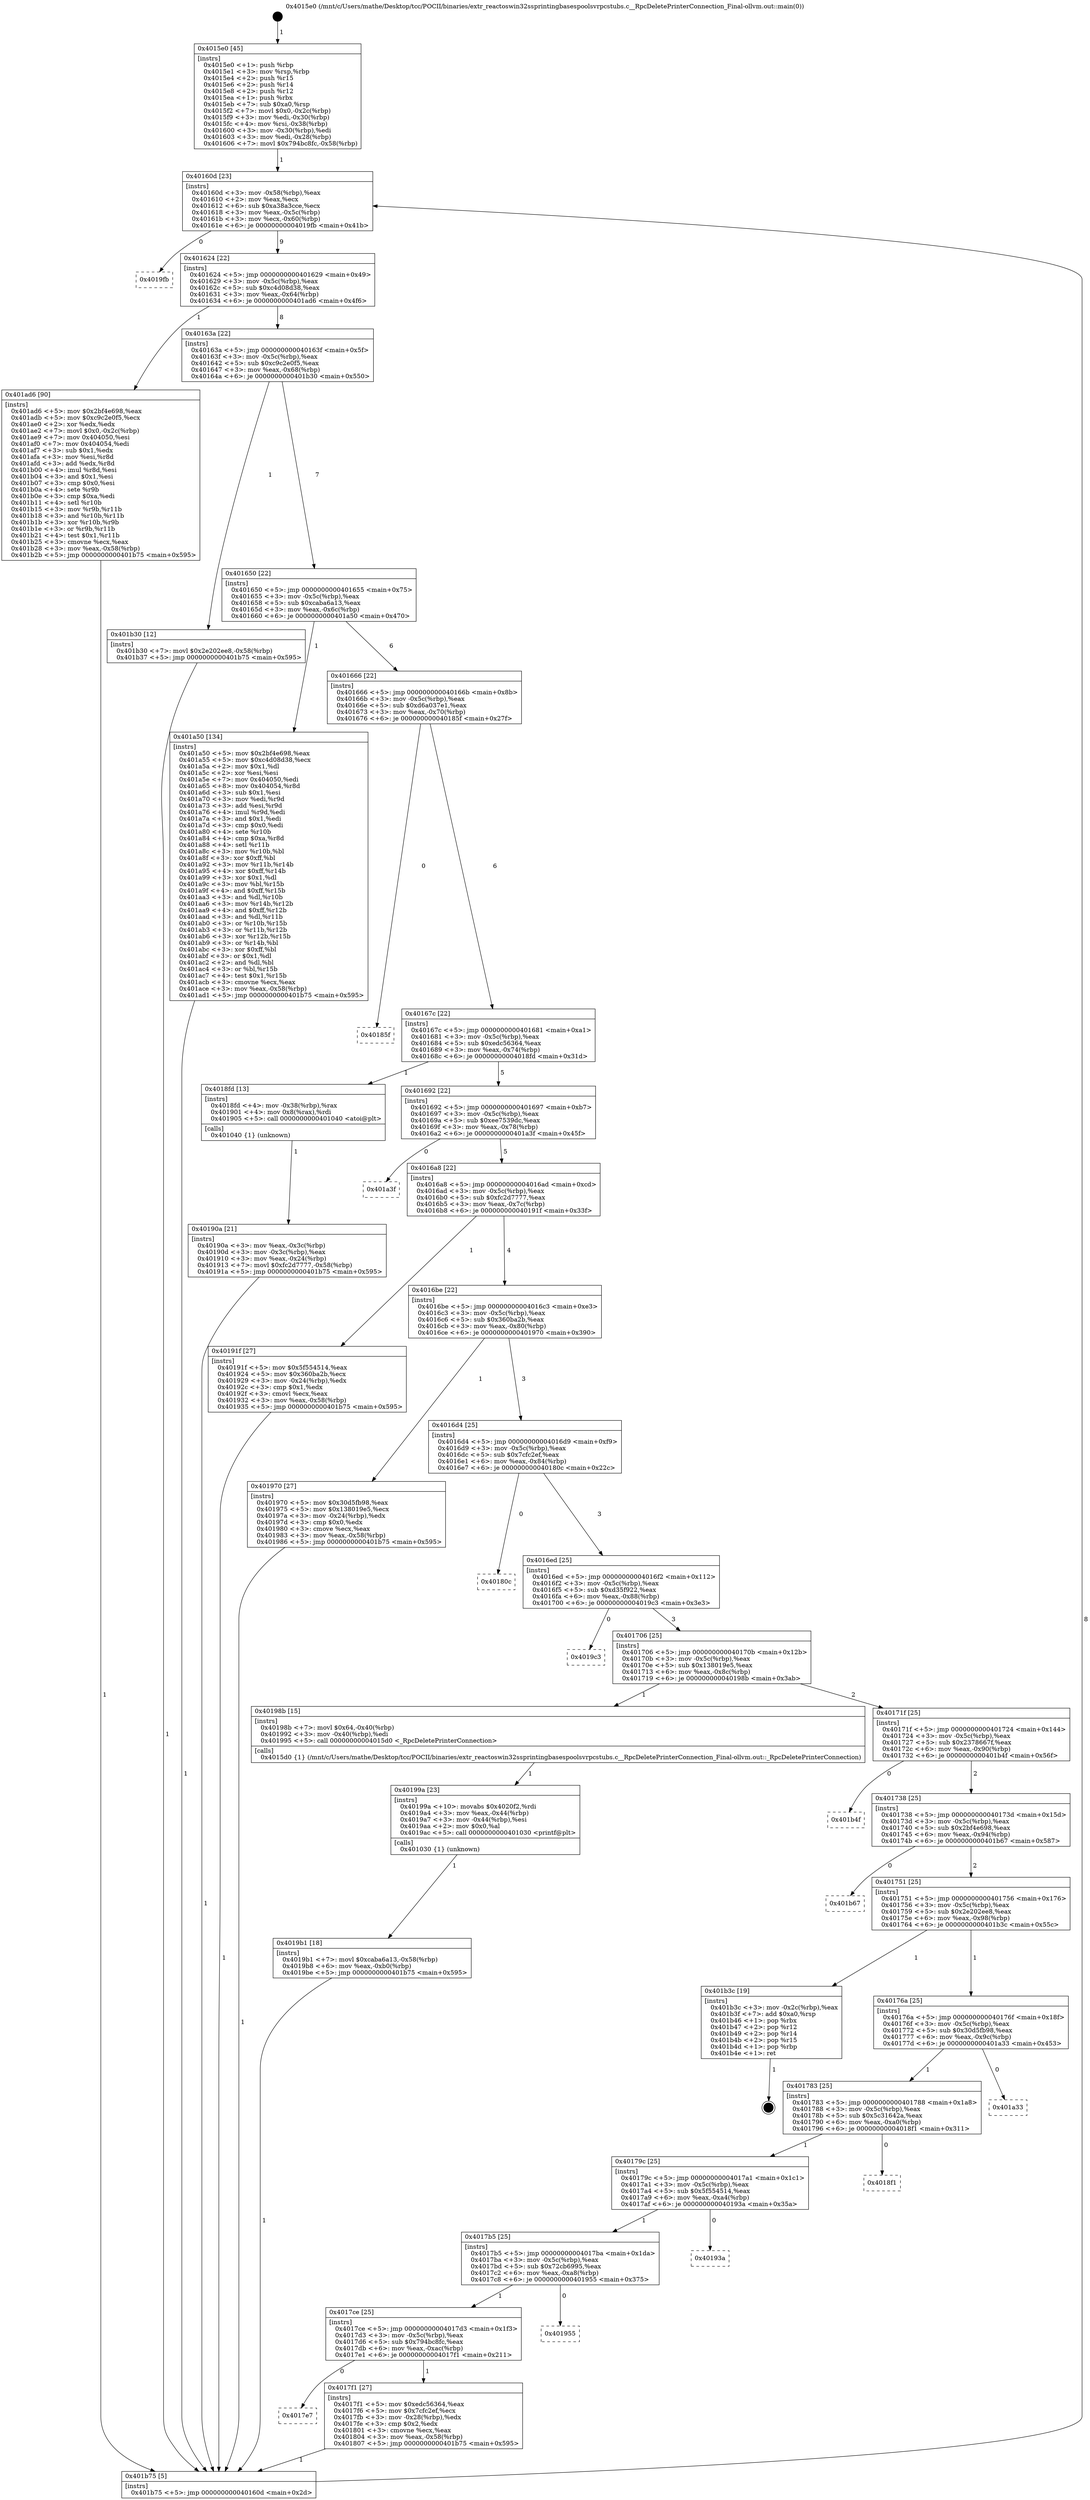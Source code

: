 digraph "0x4015e0" {
  label = "0x4015e0 (/mnt/c/Users/mathe/Desktop/tcc/POCII/binaries/extr_reactoswin32ssprintingbasespoolsvrpcstubs.c__RpcDeletePrinterConnection_Final-ollvm.out::main(0))"
  labelloc = "t"
  node[shape=record]

  Entry [label="",width=0.3,height=0.3,shape=circle,fillcolor=black,style=filled]
  "0x40160d" [label="{
     0x40160d [23]\l
     | [instrs]\l
     &nbsp;&nbsp;0x40160d \<+3\>: mov -0x58(%rbp),%eax\l
     &nbsp;&nbsp;0x401610 \<+2\>: mov %eax,%ecx\l
     &nbsp;&nbsp;0x401612 \<+6\>: sub $0xa38a3cce,%ecx\l
     &nbsp;&nbsp;0x401618 \<+3\>: mov %eax,-0x5c(%rbp)\l
     &nbsp;&nbsp;0x40161b \<+3\>: mov %ecx,-0x60(%rbp)\l
     &nbsp;&nbsp;0x40161e \<+6\>: je 00000000004019fb \<main+0x41b\>\l
  }"]
  "0x4019fb" [label="{
     0x4019fb\l
  }", style=dashed]
  "0x401624" [label="{
     0x401624 [22]\l
     | [instrs]\l
     &nbsp;&nbsp;0x401624 \<+5\>: jmp 0000000000401629 \<main+0x49\>\l
     &nbsp;&nbsp;0x401629 \<+3\>: mov -0x5c(%rbp),%eax\l
     &nbsp;&nbsp;0x40162c \<+5\>: sub $0xc4d08d38,%eax\l
     &nbsp;&nbsp;0x401631 \<+3\>: mov %eax,-0x64(%rbp)\l
     &nbsp;&nbsp;0x401634 \<+6\>: je 0000000000401ad6 \<main+0x4f6\>\l
  }"]
  Exit [label="",width=0.3,height=0.3,shape=circle,fillcolor=black,style=filled,peripheries=2]
  "0x401ad6" [label="{
     0x401ad6 [90]\l
     | [instrs]\l
     &nbsp;&nbsp;0x401ad6 \<+5\>: mov $0x2bf4e698,%eax\l
     &nbsp;&nbsp;0x401adb \<+5\>: mov $0xc9c2e0f5,%ecx\l
     &nbsp;&nbsp;0x401ae0 \<+2\>: xor %edx,%edx\l
     &nbsp;&nbsp;0x401ae2 \<+7\>: movl $0x0,-0x2c(%rbp)\l
     &nbsp;&nbsp;0x401ae9 \<+7\>: mov 0x404050,%esi\l
     &nbsp;&nbsp;0x401af0 \<+7\>: mov 0x404054,%edi\l
     &nbsp;&nbsp;0x401af7 \<+3\>: sub $0x1,%edx\l
     &nbsp;&nbsp;0x401afa \<+3\>: mov %esi,%r8d\l
     &nbsp;&nbsp;0x401afd \<+3\>: add %edx,%r8d\l
     &nbsp;&nbsp;0x401b00 \<+4\>: imul %r8d,%esi\l
     &nbsp;&nbsp;0x401b04 \<+3\>: and $0x1,%esi\l
     &nbsp;&nbsp;0x401b07 \<+3\>: cmp $0x0,%esi\l
     &nbsp;&nbsp;0x401b0a \<+4\>: sete %r9b\l
     &nbsp;&nbsp;0x401b0e \<+3\>: cmp $0xa,%edi\l
     &nbsp;&nbsp;0x401b11 \<+4\>: setl %r10b\l
     &nbsp;&nbsp;0x401b15 \<+3\>: mov %r9b,%r11b\l
     &nbsp;&nbsp;0x401b18 \<+3\>: and %r10b,%r11b\l
     &nbsp;&nbsp;0x401b1b \<+3\>: xor %r10b,%r9b\l
     &nbsp;&nbsp;0x401b1e \<+3\>: or %r9b,%r11b\l
     &nbsp;&nbsp;0x401b21 \<+4\>: test $0x1,%r11b\l
     &nbsp;&nbsp;0x401b25 \<+3\>: cmovne %ecx,%eax\l
     &nbsp;&nbsp;0x401b28 \<+3\>: mov %eax,-0x58(%rbp)\l
     &nbsp;&nbsp;0x401b2b \<+5\>: jmp 0000000000401b75 \<main+0x595\>\l
  }"]
  "0x40163a" [label="{
     0x40163a [22]\l
     | [instrs]\l
     &nbsp;&nbsp;0x40163a \<+5\>: jmp 000000000040163f \<main+0x5f\>\l
     &nbsp;&nbsp;0x40163f \<+3\>: mov -0x5c(%rbp),%eax\l
     &nbsp;&nbsp;0x401642 \<+5\>: sub $0xc9c2e0f5,%eax\l
     &nbsp;&nbsp;0x401647 \<+3\>: mov %eax,-0x68(%rbp)\l
     &nbsp;&nbsp;0x40164a \<+6\>: je 0000000000401b30 \<main+0x550\>\l
  }"]
  "0x4019b1" [label="{
     0x4019b1 [18]\l
     | [instrs]\l
     &nbsp;&nbsp;0x4019b1 \<+7\>: movl $0xcaba6a13,-0x58(%rbp)\l
     &nbsp;&nbsp;0x4019b8 \<+6\>: mov %eax,-0xb0(%rbp)\l
     &nbsp;&nbsp;0x4019be \<+5\>: jmp 0000000000401b75 \<main+0x595\>\l
  }"]
  "0x401b30" [label="{
     0x401b30 [12]\l
     | [instrs]\l
     &nbsp;&nbsp;0x401b30 \<+7\>: movl $0x2e202ee8,-0x58(%rbp)\l
     &nbsp;&nbsp;0x401b37 \<+5\>: jmp 0000000000401b75 \<main+0x595\>\l
  }"]
  "0x401650" [label="{
     0x401650 [22]\l
     | [instrs]\l
     &nbsp;&nbsp;0x401650 \<+5\>: jmp 0000000000401655 \<main+0x75\>\l
     &nbsp;&nbsp;0x401655 \<+3\>: mov -0x5c(%rbp),%eax\l
     &nbsp;&nbsp;0x401658 \<+5\>: sub $0xcaba6a13,%eax\l
     &nbsp;&nbsp;0x40165d \<+3\>: mov %eax,-0x6c(%rbp)\l
     &nbsp;&nbsp;0x401660 \<+6\>: je 0000000000401a50 \<main+0x470\>\l
  }"]
  "0x40199a" [label="{
     0x40199a [23]\l
     | [instrs]\l
     &nbsp;&nbsp;0x40199a \<+10\>: movabs $0x4020f2,%rdi\l
     &nbsp;&nbsp;0x4019a4 \<+3\>: mov %eax,-0x44(%rbp)\l
     &nbsp;&nbsp;0x4019a7 \<+3\>: mov -0x44(%rbp),%esi\l
     &nbsp;&nbsp;0x4019aa \<+2\>: mov $0x0,%al\l
     &nbsp;&nbsp;0x4019ac \<+5\>: call 0000000000401030 \<printf@plt\>\l
     | [calls]\l
     &nbsp;&nbsp;0x401030 \{1\} (unknown)\l
  }"]
  "0x401a50" [label="{
     0x401a50 [134]\l
     | [instrs]\l
     &nbsp;&nbsp;0x401a50 \<+5\>: mov $0x2bf4e698,%eax\l
     &nbsp;&nbsp;0x401a55 \<+5\>: mov $0xc4d08d38,%ecx\l
     &nbsp;&nbsp;0x401a5a \<+2\>: mov $0x1,%dl\l
     &nbsp;&nbsp;0x401a5c \<+2\>: xor %esi,%esi\l
     &nbsp;&nbsp;0x401a5e \<+7\>: mov 0x404050,%edi\l
     &nbsp;&nbsp;0x401a65 \<+8\>: mov 0x404054,%r8d\l
     &nbsp;&nbsp;0x401a6d \<+3\>: sub $0x1,%esi\l
     &nbsp;&nbsp;0x401a70 \<+3\>: mov %edi,%r9d\l
     &nbsp;&nbsp;0x401a73 \<+3\>: add %esi,%r9d\l
     &nbsp;&nbsp;0x401a76 \<+4\>: imul %r9d,%edi\l
     &nbsp;&nbsp;0x401a7a \<+3\>: and $0x1,%edi\l
     &nbsp;&nbsp;0x401a7d \<+3\>: cmp $0x0,%edi\l
     &nbsp;&nbsp;0x401a80 \<+4\>: sete %r10b\l
     &nbsp;&nbsp;0x401a84 \<+4\>: cmp $0xa,%r8d\l
     &nbsp;&nbsp;0x401a88 \<+4\>: setl %r11b\l
     &nbsp;&nbsp;0x401a8c \<+3\>: mov %r10b,%bl\l
     &nbsp;&nbsp;0x401a8f \<+3\>: xor $0xff,%bl\l
     &nbsp;&nbsp;0x401a92 \<+3\>: mov %r11b,%r14b\l
     &nbsp;&nbsp;0x401a95 \<+4\>: xor $0xff,%r14b\l
     &nbsp;&nbsp;0x401a99 \<+3\>: xor $0x1,%dl\l
     &nbsp;&nbsp;0x401a9c \<+3\>: mov %bl,%r15b\l
     &nbsp;&nbsp;0x401a9f \<+4\>: and $0xff,%r15b\l
     &nbsp;&nbsp;0x401aa3 \<+3\>: and %dl,%r10b\l
     &nbsp;&nbsp;0x401aa6 \<+3\>: mov %r14b,%r12b\l
     &nbsp;&nbsp;0x401aa9 \<+4\>: and $0xff,%r12b\l
     &nbsp;&nbsp;0x401aad \<+3\>: and %dl,%r11b\l
     &nbsp;&nbsp;0x401ab0 \<+3\>: or %r10b,%r15b\l
     &nbsp;&nbsp;0x401ab3 \<+3\>: or %r11b,%r12b\l
     &nbsp;&nbsp;0x401ab6 \<+3\>: xor %r12b,%r15b\l
     &nbsp;&nbsp;0x401ab9 \<+3\>: or %r14b,%bl\l
     &nbsp;&nbsp;0x401abc \<+3\>: xor $0xff,%bl\l
     &nbsp;&nbsp;0x401abf \<+3\>: or $0x1,%dl\l
     &nbsp;&nbsp;0x401ac2 \<+2\>: and %dl,%bl\l
     &nbsp;&nbsp;0x401ac4 \<+3\>: or %bl,%r15b\l
     &nbsp;&nbsp;0x401ac7 \<+4\>: test $0x1,%r15b\l
     &nbsp;&nbsp;0x401acb \<+3\>: cmovne %ecx,%eax\l
     &nbsp;&nbsp;0x401ace \<+3\>: mov %eax,-0x58(%rbp)\l
     &nbsp;&nbsp;0x401ad1 \<+5\>: jmp 0000000000401b75 \<main+0x595\>\l
  }"]
  "0x401666" [label="{
     0x401666 [22]\l
     | [instrs]\l
     &nbsp;&nbsp;0x401666 \<+5\>: jmp 000000000040166b \<main+0x8b\>\l
     &nbsp;&nbsp;0x40166b \<+3\>: mov -0x5c(%rbp),%eax\l
     &nbsp;&nbsp;0x40166e \<+5\>: sub $0xd6a037e1,%eax\l
     &nbsp;&nbsp;0x401673 \<+3\>: mov %eax,-0x70(%rbp)\l
     &nbsp;&nbsp;0x401676 \<+6\>: je 000000000040185f \<main+0x27f\>\l
  }"]
  "0x40190a" [label="{
     0x40190a [21]\l
     | [instrs]\l
     &nbsp;&nbsp;0x40190a \<+3\>: mov %eax,-0x3c(%rbp)\l
     &nbsp;&nbsp;0x40190d \<+3\>: mov -0x3c(%rbp),%eax\l
     &nbsp;&nbsp;0x401910 \<+3\>: mov %eax,-0x24(%rbp)\l
     &nbsp;&nbsp;0x401913 \<+7\>: movl $0xfc2d7777,-0x58(%rbp)\l
     &nbsp;&nbsp;0x40191a \<+5\>: jmp 0000000000401b75 \<main+0x595\>\l
  }"]
  "0x40185f" [label="{
     0x40185f\l
  }", style=dashed]
  "0x40167c" [label="{
     0x40167c [22]\l
     | [instrs]\l
     &nbsp;&nbsp;0x40167c \<+5\>: jmp 0000000000401681 \<main+0xa1\>\l
     &nbsp;&nbsp;0x401681 \<+3\>: mov -0x5c(%rbp),%eax\l
     &nbsp;&nbsp;0x401684 \<+5\>: sub $0xedc56364,%eax\l
     &nbsp;&nbsp;0x401689 \<+3\>: mov %eax,-0x74(%rbp)\l
     &nbsp;&nbsp;0x40168c \<+6\>: je 00000000004018fd \<main+0x31d\>\l
  }"]
  "0x4015e0" [label="{
     0x4015e0 [45]\l
     | [instrs]\l
     &nbsp;&nbsp;0x4015e0 \<+1\>: push %rbp\l
     &nbsp;&nbsp;0x4015e1 \<+3\>: mov %rsp,%rbp\l
     &nbsp;&nbsp;0x4015e4 \<+2\>: push %r15\l
     &nbsp;&nbsp;0x4015e6 \<+2\>: push %r14\l
     &nbsp;&nbsp;0x4015e8 \<+2\>: push %r12\l
     &nbsp;&nbsp;0x4015ea \<+1\>: push %rbx\l
     &nbsp;&nbsp;0x4015eb \<+7\>: sub $0xa0,%rsp\l
     &nbsp;&nbsp;0x4015f2 \<+7\>: movl $0x0,-0x2c(%rbp)\l
     &nbsp;&nbsp;0x4015f9 \<+3\>: mov %edi,-0x30(%rbp)\l
     &nbsp;&nbsp;0x4015fc \<+4\>: mov %rsi,-0x38(%rbp)\l
     &nbsp;&nbsp;0x401600 \<+3\>: mov -0x30(%rbp),%edi\l
     &nbsp;&nbsp;0x401603 \<+3\>: mov %edi,-0x28(%rbp)\l
     &nbsp;&nbsp;0x401606 \<+7\>: movl $0x794bc8fc,-0x58(%rbp)\l
  }"]
  "0x4018fd" [label="{
     0x4018fd [13]\l
     | [instrs]\l
     &nbsp;&nbsp;0x4018fd \<+4\>: mov -0x38(%rbp),%rax\l
     &nbsp;&nbsp;0x401901 \<+4\>: mov 0x8(%rax),%rdi\l
     &nbsp;&nbsp;0x401905 \<+5\>: call 0000000000401040 \<atoi@plt\>\l
     | [calls]\l
     &nbsp;&nbsp;0x401040 \{1\} (unknown)\l
  }"]
  "0x401692" [label="{
     0x401692 [22]\l
     | [instrs]\l
     &nbsp;&nbsp;0x401692 \<+5\>: jmp 0000000000401697 \<main+0xb7\>\l
     &nbsp;&nbsp;0x401697 \<+3\>: mov -0x5c(%rbp),%eax\l
     &nbsp;&nbsp;0x40169a \<+5\>: sub $0xee7539dc,%eax\l
     &nbsp;&nbsp;0x40169f \<+3\>: mov %eax,-0x78(%rbp)\l
     &nbsp;&nbsp;0x4016a2 \<+6\>: je 0000000000401a3f \<main+0x45f\>\l
  }"]
  "0x401b75" [label="{
     0x401b75 [5]\l
     | [instrs]\l
     &nbsp;&nbsp;0x401b75 \<+5\>: jmp 000000000040160d \<main+0x2d\>\l
  }"]
  "0x401a3f" [label="{
     0x401a3f\l
  }", style=dashed]
  "0x4016a8" [label="{
     0x4016a8 [22]\l
     | [instrs]\l
     &nbsp;&nbsp;0x4016a8 \<+5\>: jmp 00000000004016ad \<main+0xcd\>\l
     &nbsp;&nbsp;0x4016ad \<+3\>: mov -0x5c(%rbp),%eax\l
     &nbsp;&nbsp;0x4016b0 \<+5\>: sub $0xfc2d7777,%eax\l
     &nbsp;&nbsp;0x4016b5 \<+3\>: mov %eax,-0x7c(%rbp)\l
     &nbsp;&nbsp;0x4016b8 \<+6\>: je 000000000040191f \<main+0x33f\>\l
  }"]
  "0x4017e7" [label="{
     0x4017e7\l
  }", style=dashed]
  "0x40191f" [label="{
     0x40191f [27]\l
     | [instrs]\l
     &nbsp;&nbsp;0x40191f \<+5\>: mov $0x5f554514,%eax\l
     &nbsp;&nbsp;0x401924 \<+5\>: mov $0x360ba2b,%ecx\l
     &nbsp;&nbsp;0x401929 \<+3\>: mov -0x24(%rbp),%edx\l
     &nbsp;&nbsp;0x40192c \<+3\>: cmp $0x1,%edx\l
     &nbsp;&nbsp;0x40192f \<+3\>: cmovl %ecx,%eax\l
     &nbsp;&nbsp;0x401932 \<+3\>: mov %eax,-0x58(%rbp)\l
     &nbsp;&nbsp;0x401935 \<+5\>: jmp 0000000000401b75 \<main+0x595\>\l
  }"]
  "0x4016be" [label="{
     0x4016be [22]\l
     | [instrs]\l
     &nbsp;&nbsp;0x4016be \<+5\>: jmp 00000000004016c3 \<main+0xe3\>\l
     &nbsp;&nbsp;0x4016c3 \<+3\>: mov -0x5c(%rbp),%eax\l
     &nbsp;&nbsp;0x4016c6 \<+5\>: sub $0x360ba2b,%eax\l
     &nbsp;&nbsp;0x4016cb \<+3\>: mov %eax,-0x80(%rbp)\l
     &nbsp;&nbsp;0x4016ce \<+6\>: je 0000000000401970 \<main+0x390\>\l
  }"]
  "0x4017f1" [label="{
     0x4017f1 [27]\l
     | [instrs]\l
     &nbsp;&nbsp;0x4017f1 \<+5\>: mov $0xedc56364,%eax\l
     &nbsp;&nbsp;0x4017f6 \<+5\>: mov $0x7cfc2ef,%ecx\l
     &nbsp;&nbsp;0x4017fb \<+3\>: mov -0x28(%rbp),%edx\l
     &nbsp;&nbsp;0x4017fe \<+3\>: cmp $0x2,%edx\l
     &nbsp;&nbsp;0x401801 \<+3\>: cmovne %ecx,%eax\l
     &nbsp;&nbsp;0x401804 \<+3\>: mov %eax,-0x58(%rbp)\l
     &nbsp;&nbsp;0x401807 \<+5\>: jmp 0000000000401b75 \<main+0x595\>\l
  }"]
  "0x401970" [label="{
     0x401970 [27]\l
     | [instrs]\l
     &nbsp;&nbsp;0x401970 \<+5\>: mov $0x30d5fb98,%eax\l
     &nbsp;&nbsp;0x401975 \<+5\>: mov $0x138019e5,%ecx\l
     &nbsp;&nbsp;0x40197a \<+3\>: mov -0x24(%rbp),%edx\l
     &nbsp;&nbsp;0x40197d \<+3\>: cmp $0x0,%edx\l
     &nbsp;&nbsp;0x401980 \<+3\>: cmove %ecx,%eax\l
     &nbsp;&nbsp;0x401983 \<+3\>: mov %eax,-0x58(%rbp)\l
     &nbsp;&nbsp;0x401986 \<+5\>: jmp 0000000000401b75 \<main+0x595\>\l
  }"]
  "0x4016d4" [label="{
     0x4016d4 [25]\l
     | [instrs]\l
     &nbsp;&nbsp;0x4016d4 \<+5\>: jmp 00000000004016d9 \<main+0xf9\>\l
     &nbsp;&nbsp;0x4016d9 \<+3\>: mov -0x5c(%rbp),%eax\l
     &nbsp;&nbsp;0x4016dc \<+5\>: sub $0x7cfc2ef,%eax\l
     &nbsp;&nbsp;0x4016e1 \<+6\>: mov %eax,-0x84(%rbp)\l
     &nbsp;&nbsp;0x4016e7 \<+6\>: je 000000000040180c \<main+0x22c\>\l
  }"]
  "0x4017ce" [label="{
     0x4017ce [25]\l
     | [instrs]\l
     &nbsp;&nbsp;0x4017ce \<+5\>: jmp 00000000004017d3 \<main+0x1f3\>\l
     &nbsp;&nbsp;0x4017d3 \<+3\>: mov -0x5c(%rbp),%eax\l
     &nbsp;&nbsp;0x4017d6 \<+5\>: sub $0x794bc8fc,%eax\l
     &nbsp;&nbsp;0x4017db \<+6\>: mov %eax,-0xac(%rbp)\l
     &nbsp;&nbsp;0x4017e1 \<+6\>: je 00000000004017f1 \<main+0x211\>\l
  }"]
  "0x40180c" [label="{
     0x40180c\l
  }", style=dashed]
  "0x4016ed" [label="{
     0x4016ed [25]\l
     | [instrs]\l
     &nbsp;&nbsp;0x4016ed \<+5\>: jmp 00000000004016f2 \<main+0x112\>\l
     &nbsp;&nbsp;0x4016f2 \<+3\>: mov -0x5c(%rbp),%eax\l
     &nbsp;&nbsp;0x4016f5 \<+5\>: sub $0xd35f922,%eax\l
     &nbsp;&nbsp;0x4016fa \<+6\>: mov %eax,-0x88(%rbp)\l
     &nbsp;&nbsp;0x401700 \<+6\>: je 00000000004019c3 \<main+0x3e3\>\l
  }"]
  "0x401955" [label="{
     0x401955\l
  }", style=dashed]
  "0x4019c3" [label="{
     0x4019c3\l
  }", style=dashed]
  "0x401706" [label="{
     0x401706 [25]\l
     | [instrs]\l
     &nbsp;&nbsp;0x401706 \<+5\>: jmp 000000000040170b \<main+0x12b\>\l
     &nbsp;&nbsp;0x40170b \<+3\>: mov -0x5c(%rbp),%eax\l
     &nbsp;&nbsp;0x40170e \<+5\>: sub $0x138019e5,%eax\l
     &nbsp;&nbsp;0x401713 \<+6\>: mov %eax,-0x8c(%rbp)\l
     &nbsp;&nbsp;0x401719 \<+6\>: je 000000000040198b \<main+0x3ab\>\l
  }"]
  "0x4017b5" [label="{
     0x4017b5 [25]\l
     | [instrs]\l
     &nbsp;&nbsp;0x4017b5 \<+5\>: jmp 00000000004017ba \<main+0x1da\>\l
     &nbsp;&nbsp;0x4017ba \<+3\>: mov -0x5c(%rbp),%eax\l
     &nbsp;&nbsp;0x4017bd \<+5\>: sub $0x72cb6995,%eax\l
     &nbsp;&nbsp;0x4017c2 \<+6\>: mov %eax,-0xa8(%rbp)\l
     &nbsp;&nbsp;0x4017c8 \<+6\>: je 0000000000401955 \<main+0x375\>\l
  }"]
  "0x40198b" [label="{
     0x40198b [15]\l
     | [instrs]\l
     &nbsp;&nbsp;0x40198b \<+7\>: movl $0x64,-0x40(%rbp)\l
     &nbsp;&nbsp;0x401992 \<+3\>: mov -0x40(%rbp),%edi\l
     &nbsp;&nbsp;0x401995 \<+5\>: call 00000000004015d0 \<_RpcDeletePrinterConnection\>\l
     | [calls]\l
     &nbsp;&nbsp;0x4015d0 \{1\} (/mnt/c/Users/mathe/Desktop/tcc/POCII/binaries/extr_reactoswin32ssprintingbasespoolsvrpcstubs.c__RpcDeletePrinterConnection_Final-ollvm.out::_RpcDeletePrinterConnection)\l
  }"]
  "0x40171f" [label="{
     0x40171f [25]\l
     | [instrs]\l
     &nbsp;&nbsp;0x40171f \<+5\>: jmp 0000000000401724 \<main+0x144\>\l
     &nbsp;&nbsp;0x401724 \<+3\>: mov -0x5c(%rbp),%eax\l
     &nbsp;&nbsp;0x401727 \<+5\>: sub $0x2378667f,%eax\l
     &nbsp;&nbsp;0x40172c \<+6\>: mov %eax,-0x90(%rbp)\l
     &nbsp;&nbsp;0x401732 \<+6\>: je 0000000000401b4f \<main+0x56f\>\l
  }"]
  "0x40193a" [label="{
     0x40193a\l
  }", style=dashed]
  "0x401b4f" [label="{
     0x401b4f\l
  }", style=dashed]
  "0x401738" [label="{
     0x401738 [25]\l
     | [instrs]\l
     &nbsp;&nbsp;0x401738 \<+5\>: jmp 000000000040173d \<main+0x15d\>\l
     &nbsp;&nbsp;0x40173d \<+3\>: mov -0x5c(%rbp),%eax\l
     &nbsp;&nbsp;0x401740 \<+5\>: sub $0x2bf4e698,%eax\l
     &nbsp;&nbsp;0x401745 \<+6\>: mov %eax,-0x94(%rbp)\l
     &nbsp;&nbsp;0x40174b \<+6\>: je 0000000000401b67 \<main+0x587\>\l
  }"]
  "0x40179c" [label="{
     0x40179c [25]\l
     | [instrs]\l
     &nbsp;&nbsp;0x40179c \<+5\>: jmp 00000000004017a1 \<main+0x1c1\>\l
     &nbsp;&nbsp;0x4017a1 \<+3\>: mov -0x5c(%rbp),%eax\l
     &nbsp;&nbsp;0x4017a4 \<+5\>: sub $0x5f554514,%eax\l
     &nbsp;&nbsp;0x4017a9 \<+6\>: mov %eax,-0xa4(%rbp)\l
     &nbsp;&nbsp;0x4017af \<+6\>: je 000000000040193a \<main+0x35a\>\l
  }"]
  "0x401b67" [label="{
     0x401b67\l
  }", style=dashed]
  "0x401751" [label="{
     0x401751 [25]\l
     | [instrs]\l
     &nbsp;&nbsp;0x401751 \<+5\>: jmp 0000000000401756 \<main+0x176\>\l
     &nbsp;&nbsp;0x401756 \<+3\>: mov -0x5c(%rbp),%eax\l
     &nbsp;&nbsp;0x401759 \<+5\>: sub $0x2e202ee8,%eax\l
     &nbsp;&nbsp;0x40175e \<+6\>: mov %eax,-0x98(%rbp)\l
     &nbsp;&nbsp;0x401764 \<+6\>: je 0000000000401b3c \<main+0x55c\>\l
  }"]
  "0x4018f1" [label="{
     0x4018f1\l
  }", style=dashed]
  "0x401b3c" [label="{
     0x401b3c [19]\l
     | [instrs]\l
     &nbsp;&nbsp;0x401b3c \<+3\>: mov -0x2c(%rbp),%eax\l
     &nbsp;&nbsp;0x401b3f \<+7\>: add $0xa0,%rsp\l
     &nbsp;&nbsp;0x401b46 \<+1\>: pop %rbx\l
     &nbsp;&nbsp;0x401b47 \<+2\>: pop %r12\l
     &nbsp;&nbsp;0x401b49 \<+2\>: pop %r14\l
     &nbsp;&nbsp;0x401b4b \<+2\>: pop %r15\l
     &nbsp;&nbsp;0x401b4d \<+1\>: pop %rbp\l
     &nbsp;&nbsp;0x401b4e \<+1\>: ret\l
  }"]
  "0x40176a" [label="{
     0x40176a [25]\l
     | [instrs]\l
     &nbsp;&nbsp;0x40176a \<+5\>: jmp 000000000040176f \<main+0x18f\>\l
     &nbsp;&nbsp;0x40176f \<+3\>: mov -0x5c(%rbp),%eax\l
     &nbsp;&nbsp;0x401772 \<+5\>: sub $0x30d5fb98,%eax\l
     &nbsp;&nbsp;0x401777 \<+6\>: mov %eax,-0x9c(%rbp)\l
     &nbsp;&nbsp;0x40177d \<+6\>: je 0000000000401a33 \<main+0x453\>\l
  }"]
  "0x401783" [label="{
     0x401783 [25]\l
     | [instrs]\l
     &nbsp;&nbsp;0x401783 \<+5\>: jmp 0000000000401788 \<main+0x1a8\>\l
     &nbsp;&nbsp;0x401788 \<+3\>: mov -0x5c(%rbp),%eax\l
     &nbsp;&nbsp;0x40178b \<+5\>: sub $0x5c31642a,%eax\l
     &nbsp;&nbsp;0x401790 \<+6\>: mov %eax,-0xa0(%rbp)\l
     &nbsp;&nbsp;0x401796 \<+6\>: je 00000000004018f1 \<main+0x311\>\l
  }"]
  "0x401a33" [label="{
     0x401a33\l
  }", style=dashed]
  Entry -> "0x4015e0" [label=" 1"]
  "0x40160d" -> "0x4019fb" [label=" 0"]
  "0x40160d" -> "0x401624" [label=" 9"]
  "0x401b3c" -> Exit [label=" 1"]
  "0x401624" -> "0x401ad6" [label=" 1"]
  "0x401624" -> "0x40163a" [label=" 8"]
  "0x401b30" -> "0x401b75" [label=" 1"]
  "0x40163a" -> "0x401b30" [label=" 1"]
  "0x40163a" -> "0x401650" [label=" 7"]
  "0x401ad6" -> "0x401b75" [label=" 1"]
  "0x401650" -> "0x401a50" [label=" 1"]
  "0x401650" -> "0x401666" [label=" 6"]
  "0x401a50" -> "0x401b75" [label=" 1"]
  "0x401666" -> "0x40185f" [label=" 0"]
  "0x401666" -> "0x40167c" [label=" 6"]
  "0x4019b1" -> "0x401b75" [label=" 1"]
  "0x40167c" -> "0x4018fd" [label=" 1"]
  "0x40167c" -> "0x401692" [label=" 5"]
  "0x40199a" -> "0x4019b1" [label=" 1"]
  "0x401692" -> "0x401a3f" [label=" 0"]
  "0x401692" -> "0x4016a8" [label=" 5"]
  "0x40198b" -> "0x40199a" [label=" 1"]
  "0x4016a8" -> "0x40191f" [label=" 1"]
  "0x4016a8" -> "0x4016be" [label=" 4"]
  "0x401970" -> "0x401b75" [label=" 1"]
  "0x4016be" -> "0x401970" [label=" 1"]
  "0x4016be" -> "0x4016d4" [label=" 3"]
  "0x40191f" -> "0x401b75" [label=" 1"]
  "0x4016d4" -> "0x40180c" [label=" 0"]
  "0x4016d4" -> "0x4016ed" [label=" 3"]
  "0x4018fd" -> "0x40190a" [label=" 1"]
  "0x4016ed" -> "0x4019c3" [label=" 0"]
  "0x4016ed" -> "0x401706" [label=" 3"]
  "0x401b75" -> "0x40160d" [label=" 8"]
  "0x401706" -> "0x40198b" [label=" 1"]
  "0x401706" -> "0x40171f" [label=" 2"]
  "0x4017f1" -> "0x401b75" [label=" 1"]
  "0x40171f" -> "0x401b4f" [label=" 0"]
  "0x40171f" -> "0x401738" [label=" 2"]
  "0x4017ce" -> "0x4017e7" [label=" 0"]
  "0x401738" -> "0x401b67" [label=" 0"]
  "0x401738" -> "0x401751" [label=" 2"]
  "0x40190a" -> "0x401b75" [label=" 1"]
  "0x401751" -> "0x401b3c" [label=" 1"]
  "0x401751" -> "0x40176a" [label=" 1"]
  "0x4017b5" -> "0x4017ce" [label=" 1"]
  "0x40176a" -> "0x401a33" [label=" 0"]
  "0x40176a" -> "0x401783" [label=" 1"]
  "0x4017b5" -> "0x401955" [label=" 0"]
  "0x401783" -> "0x4018f1" [label=" 0"]
  "0x401783" -> "0x40179c" [label=" 1"]
  "0x4017ce" -> "0x4017f1" [label=" 1"]
  "0x40179c" -> "0x40193a" [label=" 0"]
  "0x40179c" -> "0x4017b5" [label=" 1"]
  "0x4015e0" -> "0x40160d" [label=" 1"]
}
